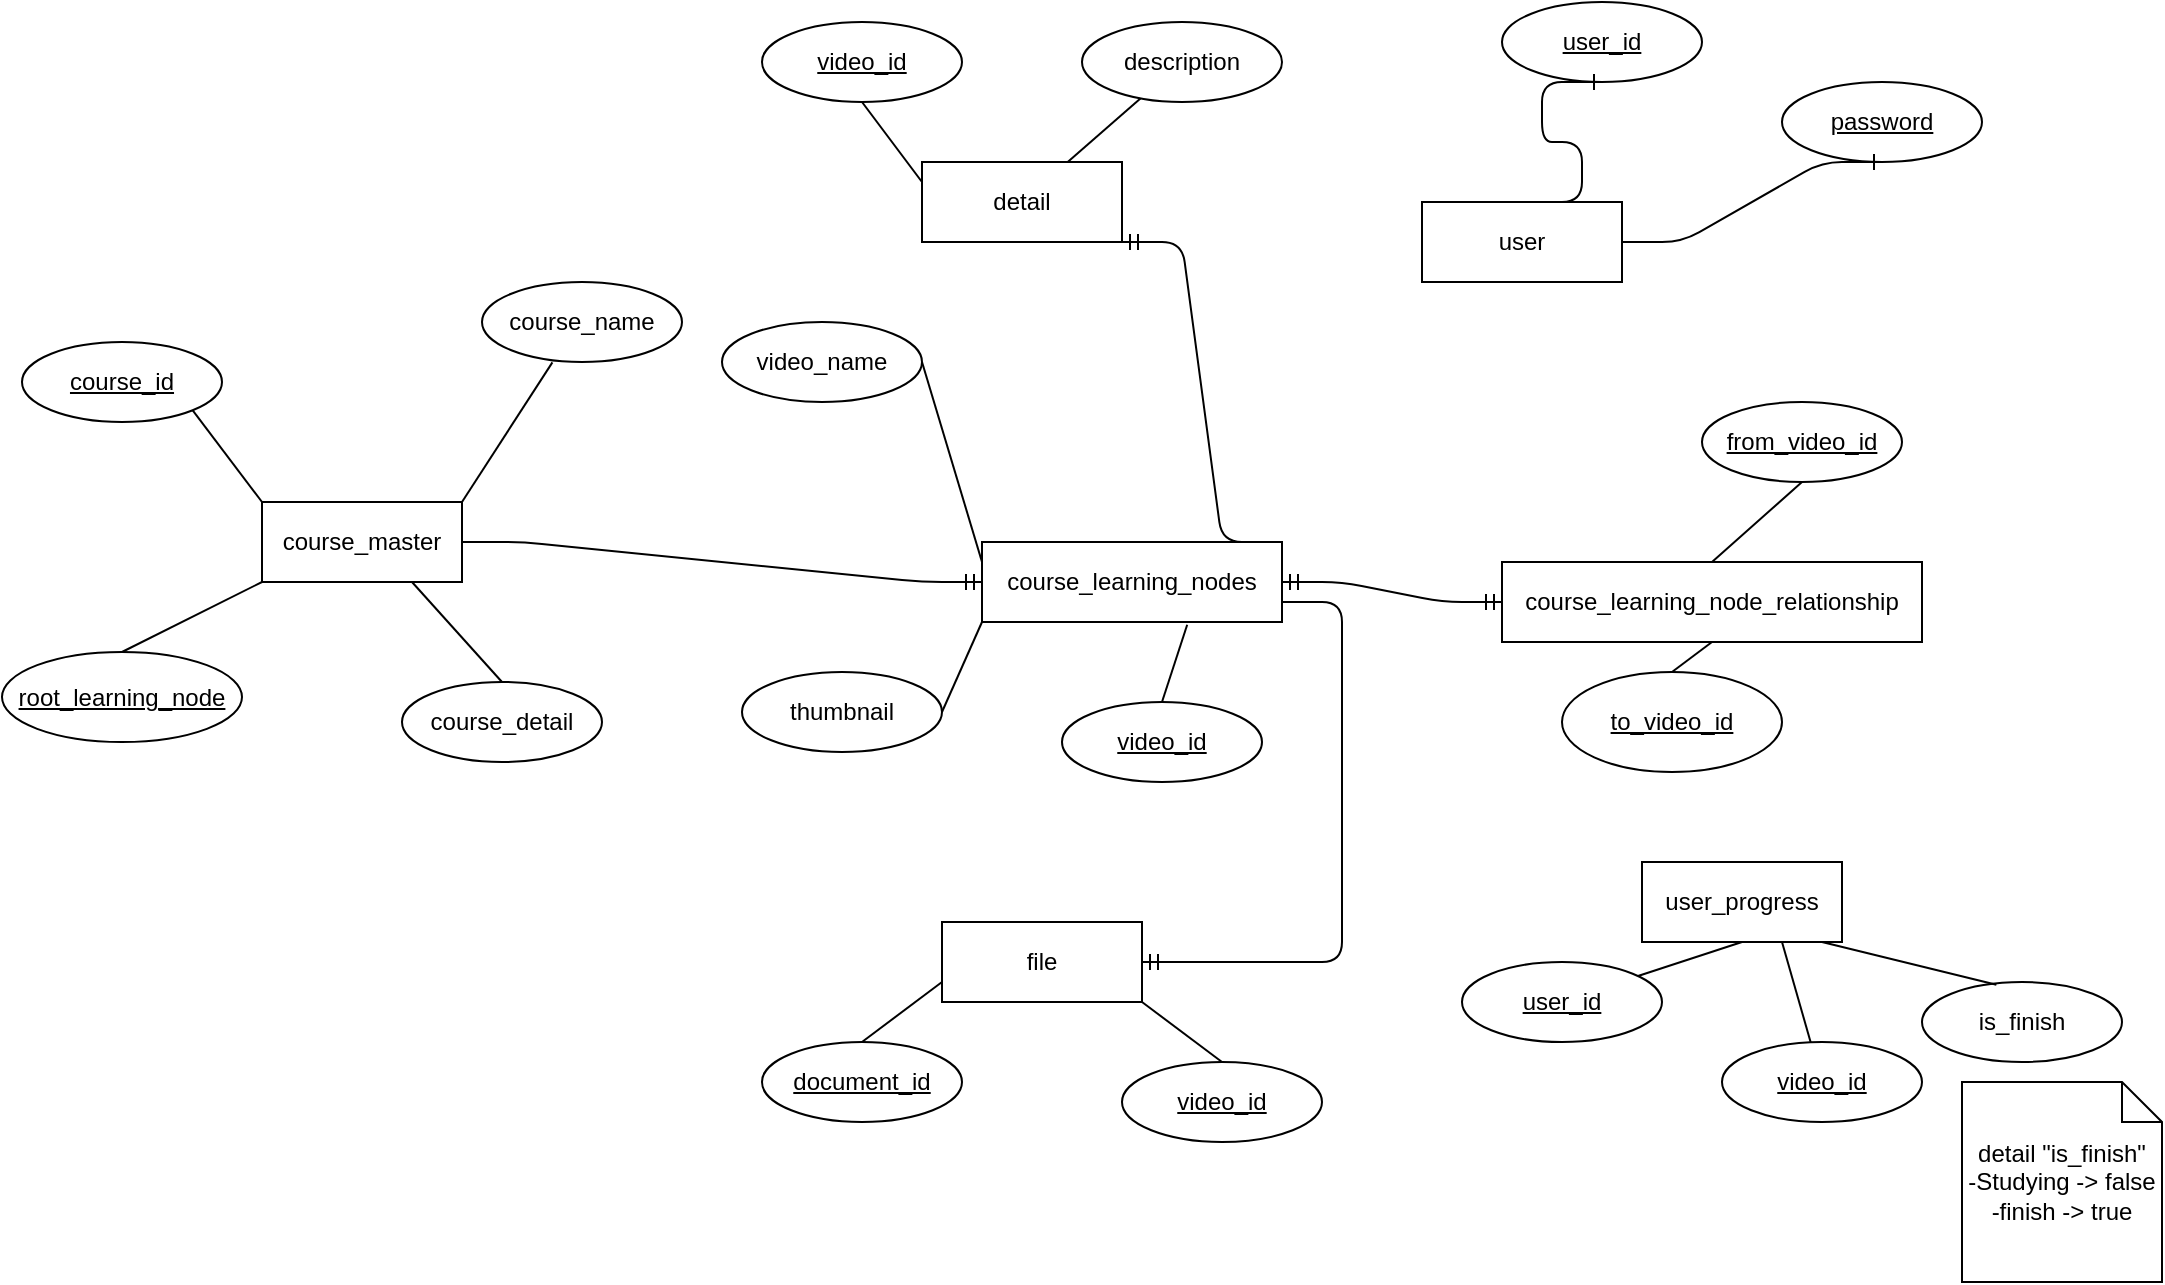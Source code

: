 <mxfile version="15.0.3" type="github">
  <diagram name="Page-1" id="e56a1550-8fbb-45ad-956c-1786394a9013">
    <mxGraphModel dx="1278" dy="579" grid="1" gridSize="10" guides="1" tooltips="1" connect="1" arrows="1" fold="1" page="1" pageScale="1" pageWidth="1100" pageHeight="850" background="none" math="0" shadow="0">
      <root>
        <mxCell id="0" />
        <mxCell id="1" parent="0" />
        <mxCell id="YNwgAF6VAQTHqe2JgIbx-2" value="course_learning_nodes" style="whiteSpace=wrap;html=1;align=center;" parent="1" vertex="1">
          <mxGeometry x="490" y="340" width="150" height="40" as="geometry" />
        </mxCell>
        <mxCell id="YNwgAF6VAQTHqe2JgIbx-3" value="course_learning_node_relationship" style="whiteSpace=wrap;html=1;align=center;" parent="1" vertex="1">
          <mxGeometry x="750" y="350" width="210" height="40" as="geometry" />
        </mxCell>
        <mxCell id="YNwgAF6VAQTHqe2JgIbx-5" value="video_id" style="ellipse;whiteSpace=wrap;html=1;align=center;fontStyle=4;" parent="1" vertex="1">
          <mxGeometry x="530" y="420" width="100" height="40" as="geometry" />
        </mxCell>
        <mxCell id="YNwgAF6VAQTHqe2JgIbx-6" value="video_name" style="ellipse;whiteSpace=wrap;html=1;align=center;" parent="1" vertex="1">
          <mxGeometry x="360" y="230" width="100" height="40" as="geometry" />
        </mxCell>
        <mxCell id="YNwgAF6VAQTHqe2JgIbx-10" value="from_video_id" style="ellipse;whiteSpace=wrap;html=1;align=center;fontStyle=4;" parent="1" vertex="1">
          <mxGeometry x="850" y="270" width="100" height="40" as="geometry" />
        </mxCell>
        <mxCell id="YNwgAF6VAQTHqe2JgIbx-12" value="file" style="whiteSpace=wrap;html=1;align=center;" parent="1" vertex="1">
          <mxGeometry x="470" y="530" width="100" height="40" as="geometry" />
        </mxCell>
        <mxCell id="YNwgAF6VAQTHqe2JgIbx-14" value="document_id" style="ellipse;whiteSpace=wrap;html=1;align=center;fontStyle=4;" parent="1" vertex="1">
          <mxGeometry x="380" y="590" width="100" height="40" as="geometry" />
        </mxCell>
        <mxCell id="YNwgAF6VAQTHqe2JgIbx-30" value="" style="endArrow=none;html=1;rounded=0;exitX=1;exitY=0.5;exitDx=0;exitDy=0;entryX=0;entryY=0.25;entryDx=0;entryDy=0;" parent="1" source="YNwgAF6VAQTHqe2JgIbx-6" target="YNwgAF6VAQTHqe2JgIbx-2" edge="1">
          <mxGeometry relative="1" as="geometry">
            <mxPoint x="720" y="420" as="sourcePoint" />
            <mxPoint x="880" y="420" as="targetPoint" />
          </mxGeometry>
        </mxCell>
        <mxCell id="YNwgAF6VAQTHqe2JgIbx-31" value="" style="endArrow=none;html=1;rounded=0;exitX=0.5;exitY=0;exitDx=0;exitDy=0;entryX=0.684;entryY=1.035;entryDx=0;entryDy=0;entryPerimeter=0;" parent="1" source="YNwgAF6VAQTHqe2JgIbx-5" target="YNwgAF6VAQTHqe2JgIbx-2" edge="1">
          <mxGeometry relative="1" as="geometry">
            <mxPoint x="720" y="420" as="sourcePoint" />
            <mxPoint x="880" y="420" as="targetPoint" />
          </mxGeometry>
        </mxCell>
        <mxCell id="YNwgAF6VAQTHqe2JgIbx-32" value="" style="endArrow=none;html=1;rounded=0;entryX=0.5;entryY=1;entryDx=0;entryDy=0;exitX=0.5;exitY=0;exitDx=0;exitDy=0;" parent="1" source="YNwgAF6VAQTHqe2JgIbx-3" target="YNwgAF6VAQTHqe2JgIbx-10" edge="1">
          <mxGeometry relative="1" as="geometry">
            <mxPoint x="600" y="430" as="sourcePoint" />
            <mxPoint x="760" y="430" as="targetPoint" />
          </mxGeometry>
        </mxCell>
        <mxCell id="YNwgAF6VAQTHqe2JgIbx-35" value="" style="endArrow=none;html=1;rounded=0;exitX=0.5;exitY=0;exitDx=0;exitDy=0;entryX=0;entryY=0.75;entryDx=0;entryDy=0;" parent="1" source="YNwgAF6VAQTHqe2JgIbx-14" target="YNwgAF6VAQTHqe2JgIbx-12" edge="1">
          <mxGeometry relative="1" as="geometry">
            <mxPoint x="580" y="430" as="sourcePoint" />
            <mxPoint x="740" y="430" as="targetPoint" />
          </mxGeometry>
        </mxCell>
        <mxCell id="YNwgAF6VAQTHqe2JgIbx-40" value="detail" style="whiteSpace=wrap;html=1;align=center;" parent="1" vertex="1">
          <mxGeometry x="460" y="150" width="100" height="40" as="geometry" />
        </mxCell>
        <mxCell id="YNwgAF6VAQTHqe2JgIbx-41" value="description" style="ellipse;whiteSpace=wrap;html=1;align=center;" parent="1" vertex="1">
          <mxGeometry x="540" y="80" width="100" height="40" as="geometry" />
        </mxCell>
        <mxCell id="YNwgAF6VAQTHqe2JgIbx-46" value="thumbnail" style="ellipse;whiteSpace=wrap;html=1;align=center;" parent="1" vertex="1">
          <mxGeometry x="370" y="405" width="100" height="40" as="geometry" />
        </mxCell>
        <mxCell id="YNwgAF6VAQTHqe2JgIbx-48" value="" style="endArrow=none;html=1;rounded=0;exitX=1;exitY=0.5;exitDx=0;exitDy=0;entryX=0;entryY=1;entryDx=0;entryDy=0;" parent="1" source="YNwgAF6VAQTHqe2JgIbx-46" target="YNwgAF6VAQTHqe2JgIbx-2" edge="1">
          <mxGeometry relative="1" as="geometry">
            <mxPoint x="610" y="430" as="sourcePoint" />
            <mxPoint x="770" y="430" as="targetPoint" />
          </mxGeometry>
        </mxCell>
        <mxCell id="YNwgAF6VAQTHqe2JgIbx-50" value="video_id" style="ellipse;whiteSpace=wrap;html=1;align=center;fontStyle=4;" parent="1" vertex="1">
          <mxGeometry x="380" y="80" width="100" height="40" as="geometry" />
        </mxCell>
        <mxCell id="YNwgAF6VAQTHqe2JgIbx-54" value="" style="endArrow=none;html=1;rounded=0;exitX=0.5;exitY=1;exitDx=0;exitDy=0;entryX=0;entryY=0.25;entryDx=0;entryDy=0;" parent="1" source="YNwgAF6VAQTHqe2JgIbx-50" target="YNwgAF6VAQTHqe2JgIbx-40" edge="1">
          <mxGeometry relative="1" as="geometry">
            <mxPoint x="500" y="360" as="sourcePoint" />
            <mxPoint x="450" y="150" as="targetPoint" />
          </mxGeometry>
        </mxCell>
        <mxCell id="YNwgAF6VAQTHqe2JgIbx-56" value="" style="endArrow=none;html=1;rounded=0;" parent="1" source="YNwgAF6VAQTHqe2JgIbx-40" target="YNwgAF6VAQTHqe2JgIbx-41" edge="1">
          <mxGeometry relative="1" as="geometry">
            <mxPoint x="500" y="360" as="sourcePoint" />
            <mxPoint x="660" y="360" as="targetPoint" />
          </mxGeometry>
        </mxCell>
        <mxCell id="YNwgAF6VAQTHqe2JgIbx-57" value="to_video_id" style="ellipse;whiteSpace=wrap;html=1;align=center;fontStyle=4;" parent="1" vertex="1">
          <mxGeometry x="780" y="405" width="110" height="50" as="geometry" />
        </mxCell>
        <mxCell id="YNwgAF6VAQTHqe2JgIbx-59" value="video_id" style="ellipse;whiteSpace=wrap;html=1;align=center;fontStyle=4;" parent="1" vertex="1">
          <mxGeometry x="560" y="600" width="100" height="40" as="geometry" />
        </mxCell>
        <mxCell id="YNwgAF6VAQTHqe2JgIbx-60" value="" style="endArrow=none;html=1;rounded=0;entryX=0.5;entryY=0;entryDx=0;entryDy=0;exitX=1;exitY=1;exitDx=0;exitDy=0;" parent="1" source="YNwgAF6VAQTHqe2JgIbx-12" target="YNwgAF6VAQTHqe2JgIbx-59" edge="1">
          <mxGeometry relative="1" as="geometry">
            <mxPoint x="470" y="440" as="sourcePoint" />
            <mxPoint x="630" y="440" as="targetPoint" />
          </mxGeometry>
        </mxCell>
        <mxCell id="YNwgAF6VAQTHqe2JgIbx-63" value="course_master" style="whiteSpace=wrap;html=1;align=center;" parent="1" vertex="1">
          <mxGeometry x="130" y="320" width="100" height="40" as="geometry" />
        </mxCell>
        <mxCell id="YNwgAF6VAQTHqe2JgIbx-65" value="course_id" style="ellipse;whiteSpace=wrap;html=1;align=center;fontStyle=4;" parent="1" vertex="1">
          <mxGeometry x="10" y="240" width="100" height="40" as="geometry" />
        </mxCell>
        <mxCell id="YNwgAF6VAQTHqe2JgIbx-66" value="course_name" style="ellipse;whiteSpace=wrap;html=1;align=center;" parent="1" vertex="1">
          <mxGeometry x="240" y="210" width="100" height="40" as="geometry" />
        </mxCell>
        <mxCell id="YNwgAF6VAQTHqe2JgIbx-68" value="root_learning_node" style="ellipse;whiteSpace=wrap;html=1;align=center;fontStyle=4;" parent="1" vertex="1">
          <mxGeometry y="395" width="120" height="45" as="geometry" />
        </mxCell>
        <mxCell id="YNwgAF6VAQTHqe2JgIbx-69" value="course_detail" style="ellipse;whiteSpace=wrap;html=1;align=center;" parent="1" vertex="1">
          <mxGeometry x="200" y="410" width="100" height="40" as="geometry" />
        </mxCell>
        <mxCell id="YNwgAF6VAQTHqe2JgIbx-70" value="" style="endArrow=none;html=1;rounded=0;entryX=0;entryY=0;entryDx=0;entryDy=0;exitX=1;exitY=1;exitDx=0;exitDy=0;" parent="1" source="YNwgAF6VAQTHqe2JgIbx-65" target="YNwgAF6VAQTHqe2JgIbx-63" edge="1">
          <mxGeometry relative="1" as="geometry">
            <mxPoint x="-30" y="350" as="sourcePoint" />
            <mxPoint x="130" y="350" as="targetPoint" />
          </mxGeometry>
        </mxCell>
        <mxCell id="YNwgAF6VAQTHqe2JgIbx-71" value="" style="endArrow=none;html=1;rounded=0;entryX=0.352;entryY=1.005;entryDx=0;entryDy=0;entryPerimeter=0;exitX=1;exitY=0;exitDx=0;exitDy=0;" parent="1" source="YNwgAF6VAQTHqe2JgIbx-63" target="YNwgAF6VAQTHqe2JgIbx-66" edge="1">
          <mxGeometry relative="1" as="geometry">
            <mxPoint x="-30" y="350" as="sourcePoint" />
            <mxPoint x="130" y="350" as="targetPoint" />
          </mxGeometry>
        </mxCell>
        <mxCell id="YNwgAF6VAQTHqe2JgIbx-72" value="" style="endArrow=none;html=1;rounded=0;entryX=0;entryY=1;entryDx=0;entryDy=0;exitX=0.5;exitY=0;exitDx=0;exitDy=0;" parent="1" source="YNwgAF6VAQTHqe2JgIbx-68" target="YNwgAF6VAQTHqe2JgIbx-63" edge="1">
          <mxGeometry relative="1" as="geometry">
            <mxPoint x="-30" y="350" as="sourcePoint" />
            <mxPoint x="130" y="350" as="targetPoint" />
          </mxGeometry>
        </mxCell>
        <mxCell id="YNwgAF6VAQTHqe2JgIbx-74" value="" style="endArrow=none;html=1;rounded=0;entryX=0.5;entryY=0;entryDx=0;entryDy=0;exitX=0.75;exitY=1;exitDx=0;exitDy=0;" parent="1" source="YNwgAF6VAQTHqe2JgIbx-63" target="YNwgAF6VAQTHqe2JgIbx-69" edge="1">
          <mxGeometry relative="1" as="geometry">
            <mxPoint x="-30" y="350" as="sourcePoint" />
            <mxPoint x="300" y="400" as="targetPoint" />
          </mxGeometry>
        </mxCell>
        <mxCell id="YNwgAF6VAQTHqe2JgIbx-76" value="" style="edgeStyle=entityRelationEdgeStyle;fontSize=12;html=1;endArrow=ERmandOne;exitX=1;exitY=0.5;exitDx=0;exitDy=0;entryX=0;entryY=0.5;entryDx=0;entryDy=0;" parent="1" source="YNwgAF6VAQTHqe2JgIbx-63" target="YNwgAF6VAQTHqe2JgIbx-2" edge="1">
          <mxGeometry width="100" height="100" relative="1" as="geometry">
            <mxPoint x="450" y="340" as="sourcePoint" />
            <mxPoint x="550" y="240" as="targetPoint" />
          </mxGeometry>
        </mxCell>
        <mxCell id="YNwgAF6VAQTHqe2JgIbx-78" value="" style="edgeStyle=entityRelationEdgeStyle;fontSize=12;html=1;endArrow=ERmandOne;entryX=1;entryY=1;entryDx=0;entryDy=0;exitX=1;exitY=0;exitDx=0;exitDy=0;" parent="1" source="YNwgAF6VAQTHqe2JgIbx-2" target="YNwgAF6VAQTHqe2JgIbx-40" edge="1">
          <mxGeometry width="100" height="100" relative="1" as="geometry">
            <mxPoint x="540" y="337" as="sourcePoint" />
            <mxPoint x="570" y="200" as="targetPoint" />
          </mxGeometry>
        </mxCell>
        <mxCell id="YNwgAF6VAQTHqe2JgIbx-80" value="" style="edgeStyle=entityRelationEdgeStyle;fontSize=12;html=1;endArrow=ERmandOne;entryX=1;entryY=0.5;entryDx=0;entryDy=0;" parent="1" target="YNwgAF6VAQTHqe2JgIbx-12" edge="1">
          <mxGeometry width="100" height="100" relative="1" as="geometry">
            <mxPoint x="640" y="370" as="sourcePoint" />
            <mxPoint x="550" y="330" as="targetPoint" />
          </mxGeometry>
        </mxCell>
        <mxCell id="YNwgAF6VAQTHqe2JgIbx-82" value="" style="edgeStyle=entityRelationEdgeStyle;fontSize=12;html=1;endArrow=ERmandOne;startArrow=ERmandOne;entryX=0;entryY=0.5;entryDx=0;entryDy=0;exitX=1;exitY=0.5;exitDx=0;exitDy=0;" parent="1" source="YNwgAF6VAQTHqe2JgIbx-2" target="YNwgAF6VAQTHqe2JgIbx-3" edge="1">
          <mxGeometry width="100" height="100" relative="1" as="geometry">
            <mxPoint x="450" y="430" as="sourcePoint" />
            <mxPoint x="550" y="330" as="targetPoint" />
          </mxGeometry>
        </mxCell>
        <mxCell id="3YYiMAyDUJidwwV69mUA-3" value="user" style="whiteSpace=wrap;html=1;align=center;" vertex="1" parent="1">
          <mxGeometry x="710" y="170" width="100" height="40" as="geometry" />
        </mxCell>
        <mxCell id="3YYiMAyDUJidwwV69mUA-7" value="user_id" style="ellipse;whiteSpace=wrap;html=1;align=center;fontStyle=4;" vertex="1" parent="1">
          <mxGeometry x="750" y="70" width="100" height="40" as="geometry" />
        </mxCell>
        <mxCell id="3YYiMAyDUJidwwV69mUA-8" value="password" style="ellipse;whiteSpace=wrap;html=1;align=center;fontStyle=4;" vertex="1" parent="1">
          <mxGeometry x="890" y="110" width="100" height="40" as="geometry" />
        </mxCell>
        <mxCell id="3YYiMAyDUJidwwV69mUA-9" value="" style="edgeStyle=entityRelationEdgeStyle;fontSize=12;html=1;endArrow=ERone;endFill=1;entryX=0.5;entryY=1;entryDx=0;entryDy=0;exitX=0.5;exitY=0;exitDx=0;exitDy=0;" edge="1" parent="1" source="3YYiMAyDUJidwwV69mUA-3" target="3YYiMAyDUJidwwV69mUA-7">
          <mxGeometry width="100" height="100" relative="1" as="geometry">
            <mxPoint x="480" y="310" as="sourcePoint" />
            <mxPoint x="580" y="210" as="targetPoint" />
          </mxGeometry>
        </mxCell>
        <mxCell id="3YYiMAyDUJidwwV69mUA-10" value="" style="edgeStyle=entityRelationEdgeStyle;fontSize=12;html=1;endArrow=ERone;endFill=1;entryX=0.5;entryY=1;entryDx=0;entryDy=0;exitX=1;exitY=0.5;exitDx=0;exitDy=0;" edge="1" parent="1" source="3YYiMAyDUJidwwV69mUA-3" target="3YYiMAyDUJidwwV69mUA-8">
          <mxGeometry width="100" height="100" relative="1" as="geometry">
            <mxPoint x="480" y="310" as="sourcePoint" />
            <mxPoint x="580" y="210" as="targetPoint" />
          </mxGeometry>
        </mxCell>
        <mxCell id="3YYiMAyDUJidwwV69mUA-11" value="user_progress" style="whiteSpace=wrap;html=1;align=center;" vertex="1" parent="1">
          <mxGeometry x="820" y="500" width="100" height="40" as="geometry" />
        </mxCell>
        <mxCell id="3YYiMAyDUJidwwV69mUA-12" value="user_id" style="ellipse;whiteSpace=wrap;html=1;align=center;fontStyle=4;" vertex="1" parent="1">
          <mxGeometry x="730" y="550" width="100" height="40" as="geometry" />
        </mxCell>
        <mxCell id="3YYiMAyDUJidwwV69mUA-13" value="" style="endArrow=none;html=1;rounded=0;entryX=0.5;entryY=1;entryDx=0;entryDy=0;exitX=0.5;exitY=0;exitDx=0;exitDy=0;" edge="1" parent="1" source="YNwgAF6VAQTHqe2JgIbx-57" target="YNwgAF6VAQTHqe2JgIbx-3">
          <mxGeometry relative="1" as="geometry">
            <mxPoint x="470" y="330" as="sourcePoint" />
            <mxPoint x="630" y="330" as="targetPoint" />
          </mxGeometry>
        </mxCell>
        <mxCell id="3YYiMAyDUJidwwV69mUA-15" value="video_id" style="ellipse;whiteSpace=wrap;html=1;align=center;fontStyle=4;" vertex="1" parent="1">
          <mxGeometry x="860" y="590" width="100" height="40" as="geometry" />
        </mxCell>
        <mxCell id="3YYiMAyDUJidwwV69mUA-16" value="is_finish" style="ellipse;whiteSpace=wrap;html=1;align=center;" vertex="1" parent="1">
          <mxGeometry x="960" y="560" width="100" height="40" as="geometry" />
        </mxCell>
        <mxCell id="3YYiMAyDUJidwwV69mUA-17" value="" style="endArrow=none;html=1;rounded=0;entryX=0.5;entryY=1;entryDx=0;entryDy=0;" edge="1" parent="1" target="3YYiMAyDUJidwwV69mUA-11">
          <mxGeometry relative="1" as="geometry">
            <mxPoint x="818" y="557" as="sourcePoint" />
            <mxPoint x="630" y="420" as="targetPoint" />
          </mxGeometry>
        </mxCell>
        <mxCell id="3YYiMAyDUJidwwV69mUA-18" value="" style="endArrow=none;html=1;rounded=0;" edge="1" parent="1" source="3YYiMAyDUJidwwV69mUA-15">
          <mxGeometry relative="1" as="geometry">
            <mxPoint x="470" y="420" as="sourcePoint" />
            <mxPoint x="890" y="540" as="targetPoint" />
          </mxGeometry>
        </mxCell>
        <mxCell id="3YYiMAyDUJidwwV69mUA-19" value="" style="endArrow=none;html=1;rounded=0;entryX=0.372;entryY=0.035;entryDx=0;entryDy=0;entryPerimeter=0;" edge="1" parent="1" target="3YYiMAyDUJidwwV69mUA-16">
          <mxGeometry relative="1" as="geometry">
            <mxPoint x="910" y="540" as="sourcePoint" />
            <mxPoint x="630" y="420" as="targetPoint" />
          </mxGeometry>
        </mxCell>
        <mxCell id="3YYiMAyDUJidwwV69mUA-20" value="detail &quot;is_finish&quot;&lt;br&gt;-Studying -&amp;gt; false&lt;br&gt;-finish -&amp;gt; true" style="shape=note;size=20;whiteSpace=wrap;html=1;" vertex="1" parent="1">
          <mxGeometry x="980" y="610" width="100" height="100" as="geometry" />
        </mxCell>
      </root>
    </mxGraphModel>
  </diagram>
</mxfile>
